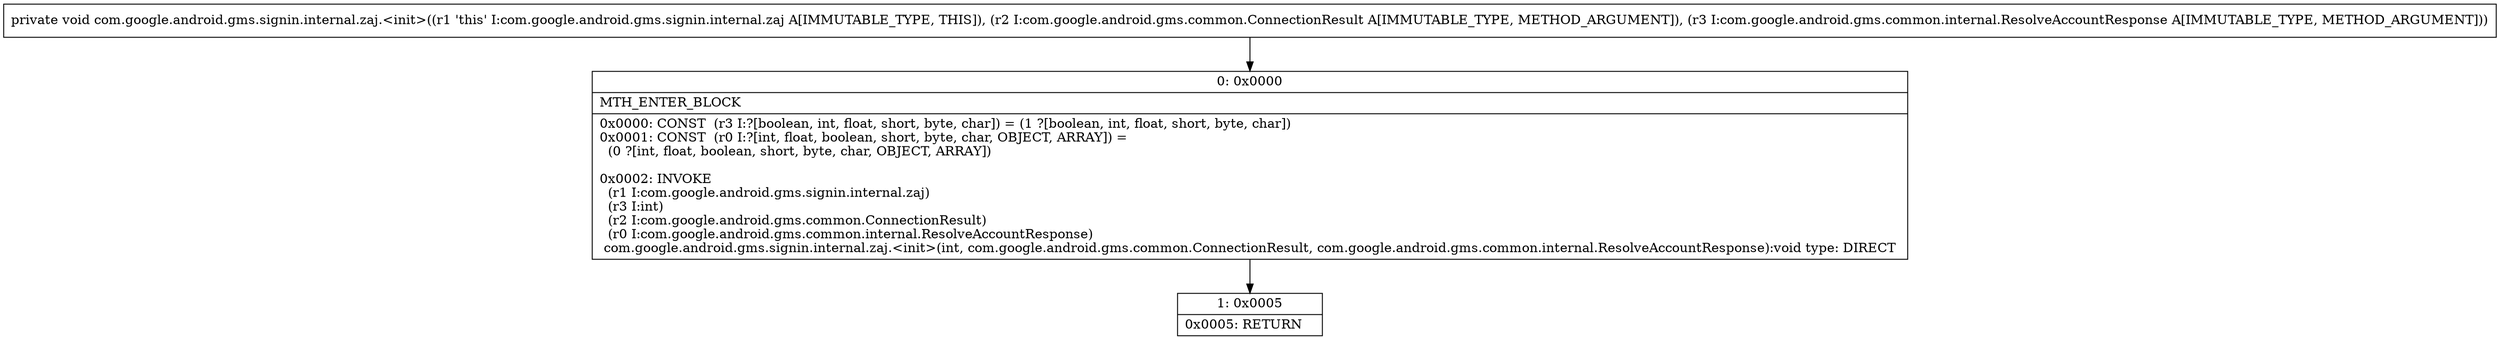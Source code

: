 digraph "CFG forcom.google.android.gms.signin.internal.zaj.\<init\>(Lcom\/google\/android\/gms\/common\/ConnectionResult;Lcom\/google\/android\/gms\/common\/internal\/ResolveAccountResponse;)V" {
Node_0 [shape=record,label="{0\:\ 0x0000|MTH_ENTER_BLOCK\l|0x0000: CONST  (r3 I:?[boolean, int, float, short, byte, char]) = (1 ?[boolean, int, float, short, byte, char]) \l0x0001: CONST  (r0 I:?[int, float, boolean, short, byte, char, OBJECT, ARRAY]) = \l  (0 ?[int, float, boolean, short, byte, char, OBJECT, ARRAY])\l \l0x0002: INVOKE  \l  (r1 I:com.google.android.gms.signin.internal.zaj)\l  (r3 I:int)\l  (r2 I:com.google.android.gms.common.ConnectionResult)\l  (r0 I:com.google.android.gms.common.internal.ResolveAccountResponse)\l com.google.android.gms.signin.internal.zaj.\<init\>(int, com.google.android.gms.common.ConnectionResult, com.google.android.gms.common.internal.ResolveAccountResponse):void type: DIRECT \l}"];
Node_1 [shape=record,label="{1\:\ 0x0005|0x0005: RETURN   \l}"];
MethodNode[shape=record,label="{private void com.google.android.gms.signin.internal.zaj.\<init\>((r1 'this' I:com.google.android.gms.signin.internal.zaj A[IMMUTABLE_TYPE, THIS]), (r2 I:com.google.android.gms.common.ConnectionResult A[IMMUTABLE_TYPE, METHOD_ARGUMENT]), (r3 I:com.google.android.gms.common.internal.ResolveAccountResponse A[IMMUTABLE_TYPE, METHOD_ARGUMENT])) }"];
MethodNode -> Node_0;
Node_0 -> Node_1;
}

